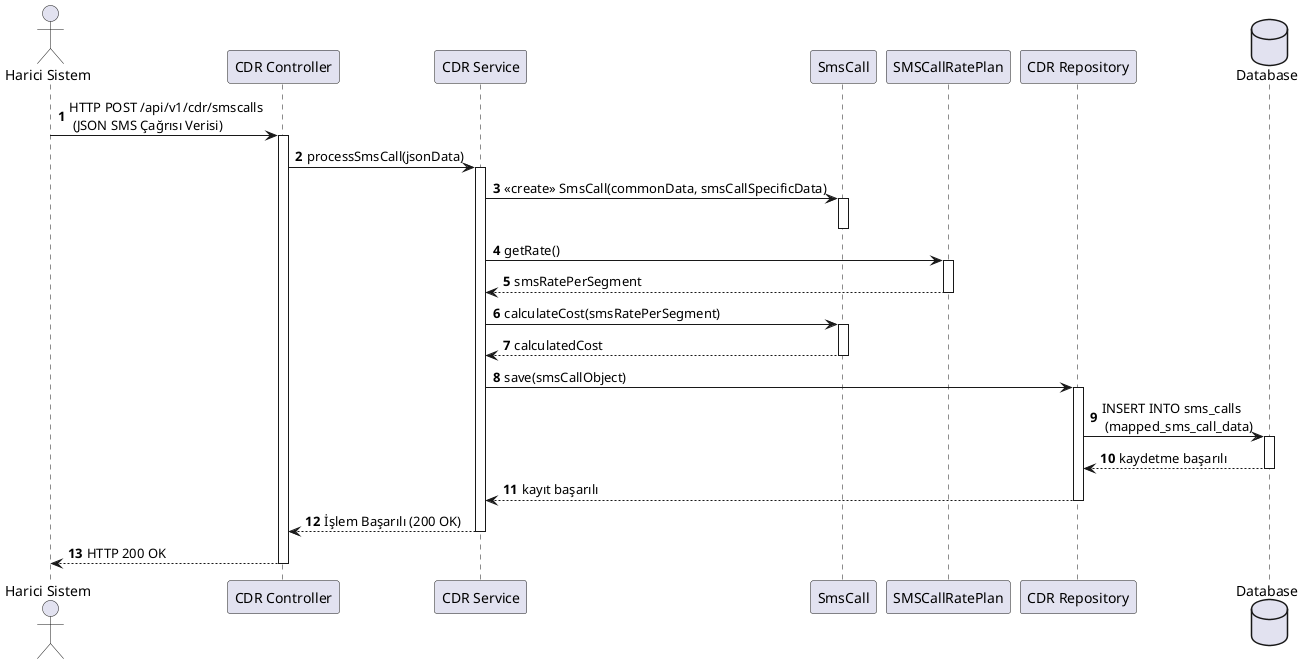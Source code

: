 @startuml SMSCallProcessing
autonumber
actor "Harici Sistem" as ExternalSystem
participant "CDR Controller" as Controller
participant "CDR Service" as Service
participant "SmsCall" as SmsCallObject
participant "SMSCallRatePlan" as SmsRate
participant "CDR Repository" as Repository
database "Database" as DB

ExternalSystem -> Controller : HTTP POST /api/v1/cdr/smscalls \n (JSON SMS Çağrısı Verisi)
activate Controller

Controller -> Service : processSmsCall(jsonData)
activate Service

    Service -> SmsCallObject : <<create>> SmsCall(commonData, smsCallSpecificData)
    activate SmsCallObject
    deactivate SmsCallObject

    Service -> SmsRate : getRate()
    activate SmsRate
    SmsRate --> Service : smsRatePerSegment
    deactivate SmsRate

    Service -> SmsCallObject : calculateCost(smsRatePerSegment)
    activate SmsCallObject
    SmsCallObject --> Service : calculatedCost
    deactivate SmsCallObject

    Service -> Repository : save(smsCallObject)
    activate Repository

        Repository -> DB : INSERT INTO sms_calls \n (mapped_sms_call_data)
        activate DB
        DB --> Repository : kaydetme başarılı
        deactivate DB

    Repository --> Service : kayıt başarılı
    deactivate Repository

Service --> Controller : İşlem Başarılı (200 OK)
deactivate Service

Controller --> ExternalSystem : HTTP 200 OK
deactivate Controller

@enduml